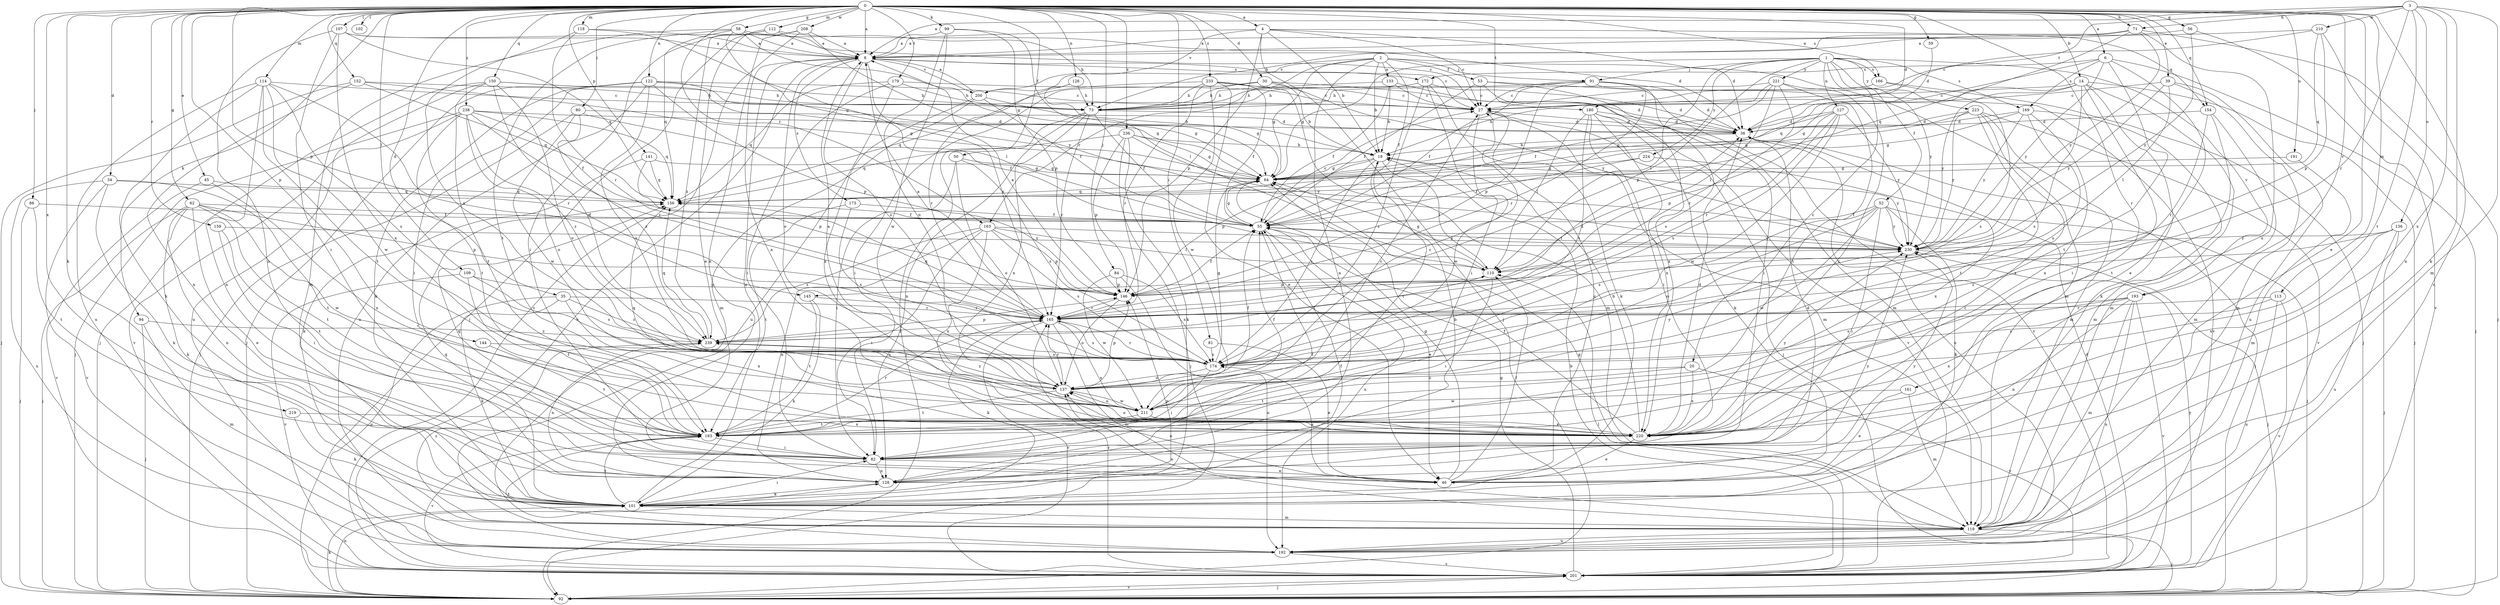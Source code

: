 strict digraph  {
0;
1;
2;
3;
4;
6;
8;
14;
18;
20;
27;
30;
34;
35;
36;
39;
45;
46;
50;
52;
53;
55;
56;
58;
59;
62;
64;
71;
73;
80;
81;
82;
84;
86;
91;
92;
94;
99;
101;
102;
107;
109;
110;
112;
113;
114;
118;
119;
122;
126;
127;
128;
133;
136;
137;
141;
144;
145;
146;
150;
152;
154;
156;
159;
161;
163;
165;
166;
169;
172;
173;
174;
179;
180;
183;
191;
192;
193;
200;
201;
208;
210;
211;
219;
220;
221;
223;
224;
230;
233;
236;
238;
239;
0 -> 4  [label=a];
0 -> 6  [label=a];
0 -> 8  [label=a];
0 -> 14  [label=b];
0 -> 30  [label=d];
0 -> 34  [label=d];
0 -> 35  [label=d];
0 -> 36  [label=d];
0 -> 39  [label=e];
0 -> 45  [label=e];
0 -> 46  [label=e];
0 -> 50  [label=f];
0 -> 56  [label=g];
0 -> 58  [label=g];
0 -> 59  [label=g];
0 -> 62  [label=g];
0 -> 71  [label=h];
0 -> 80  [label=i];
0 -> 81  [label=i];
0 -> 84  [label=j];
0 -> 86  [label=j];
0 -> 94  [label=k];
0 -> 99  [label=k];
0 -> 101  [label=k];
0 -> 102  [label=l];
0 -> 107  [label=l];
0 -> 109  [label=l];
0 -> 112  [label=m];
0 -> 113  [label=m];
0 -> 114  [label=m];
0 -> 118  [label=m];
0 -> 122  [label=n];
0 -> 126  [label=n];
0 -> 141  [label=p];
0 -> 144  [label=p];
0 -> 145  [label=p];
0 -> 150  [label=q];
0 -> 152  [label=q];
0 -> 154  [label=q];
0 -> 159  [label=r];
0 -> 161  [label=r];
0 -> 163  [label=r];
0 -> 166  [label=s];
0 -> 179  [label=t];
0 -> 180  [label=t];
0 -> 191  [label=u];
0 -> 192  [label=u];
0 -> 193  [label=v];
0 -> 208  [label=w];
0 -> 219  [label=x];
0 -> 233  [label=z];
0 -> 236  [label=z];
0 -> 238  [label=z];
1 -> 20  [label=c];
1 -> 52  [label=f];
1 -> 64  [label=g];
1 -> 91  [label=j];
1 -> 110  [label=l];
1 -> 127  [label=n];
1 -> 145  [label=p];
1 -> 166  [label=s];
1 -> 169  [label=s];
1 -> 193  [label=v];
1 -> 221  [label=y];
1 -> 223  [label=y];
1 -> 224  [label=y];
1 -> 230  [label=y];
2 -> 18  [label=b];
2 -> 53  [label=f];
2 -> 55  [label=f];
2 -> 64  [label=g];
2 -> 91  [label=j];
2 -> 119  [label=m];
2 -> 128  [label=n];
2 -> 133  [label=o];
2 -> 163  [label=r];
2 -> 200  [label=v];
3 -> 8  [label=a];
3 -> 71  [label=h];
3 -> 101  [label=k];
3 -> 119  [label=m];
3 -> 136  [label=o];
3 -> 165  [label=r];
3 -> 180  [label=t];
3 -> 183  [label=t];
3 -> 210  [label=w];
3 -> 220  [label=x];
4 -> 8  [label=a];
4 -> 18  [label=b];
4 -> 27  [label=c];
4 -> 36  [label=d];
4 -> 92  [label=j];
4 -> 146  [label=p];
4 -> 154  [label=q];
4 -> 200  [label=v];
6 -> 46  [label=e];
6 -> 92  [label=j];
6 -> 156  [label=q];
6 -> 169  [label=s];
6 -> 172  [label=s];
6 -> 183  [label=t];
6 -> 230  [label=y];
8 -> 27  [label=c];
8 -> 137  [label=o];
8 -> 165  [label=r];
8 -> 172  [label=s];
8 -> 173  [label=s];
8 -> 174  [label=s];
8 -> 200  [label=v];
8 -> 201  [label=v];
14 -> 27  [label=c];
14 -> 64  [label=g];
14 -> 82  [label=i];
14 -> 92  [label=j];
14 -> 101  [label=k];
14 -> 119  [label=m];
14 -> 174  [label=s];
14 -> 230  [label=y];
18 -> 64  [label=g];
18 -> 110  [label=l];
18 -> 146  [label=p];
18 -> 174  [label=s];
18 -> 183  [label=t];
18 -> 230  [label=y];
20 -> 137  [label=o];
20 -> 183  [label=t];
20 -> 201  [label=v];
20 -> 220  [label=x];
27 -> 36  [label=d];
27 -> 92  [label=j];
27 -> 119  [label=m];
27 -> 211  [label=w];
30 -> 18  [label=b];
30 -> 36  [label=d];
30 -> 73  [label=h];
30 -> 82  [label=i];
30 -> 230  [label=y];
34 -> 101  [label=k];
34 -> 156  [label=q];
34 -> 183  [label=t];
34 -> 192  [label=u];
34 -> 201  [label=v];
35 -> 101  [label=k];
35 -> 165  [label=r];
35 -> 192  [label=u];
35 -> 220  [label=x];
35 -> 239  [label=z];
36 -> 18  [label=b];
36 -> 92  [label=j];
36 -> 192  [label=u];
39 -> 27  [label=c];
39 -> 110  [label=l];
39 -> 119  [label=m];
39 -> 192  [label=u];
39 -> 230  [label=y];
45 -> 156  [label=q];
45 -> 201  [label=v];
45 -> 220  [label=x];
46 -> 27  [label=c];
46 -> 64  [label=g];
46 -> 110  [label=l];
46 -> 137  [label=o];
46 -> 174  [label=s];
46 -> 230  [label=y];
50 -> 64  [label=g];
50 -> 82  [label=i];
50 -> 137  [label=o];
50 -> 174  [label=s];
52 -> 55  [label=f];
52 -> 82  [label=i];
52 -> 92  [label=j];
52 -> 101  [label=k];
52 -> 137  [label=o];
52 -> 174  [label=s];
52 -> 211  [label=w];
52 -> 230  [label=y];
53 -> 27  [label=c];
53 -> 55  [label=f];
53 -> 82  [label=i];
53 -> 201  [label=v];
53 -> 220  [label=x];
55 -> 27  [label=c];
55 -> 46  [label=e];
55 -> 64  [label=g];
55 -> 192  [label=u];
55 -> 230  [label=y];
56 -> 8  [label=a];
56 -> 201  [label=v];
56 -> 230  [label=y];
58 -> 8  [label=a];
58 -> 64  [label=g];
58 -> 73  [label=h];
58 -> 110  [label=l];
58 -> 119  [label=m];
58 -> 156  [label=q];
58 -> 183  [label=t];
59 -> 36  [label=d];
62 -> 46  [label=e];
62 -> 55  [label=f];
62 -> 92  [label=j];
62 -> 101  [label=k];
62 -> 128  [label=n];
62 -> 146  [label=p];
62 -> 183  [label=t];
62 -> 211  [label=w];
64 -> 156  [label=q];
71 -> 8  [label=a];
71 -> 73  [label=h];
71 -> 92  [label=j];
71 -> 156  [label=q];
71 -> 220  [label=x];
71 -> 230  [label=y];
73 -> 36  [label=d];
73 -> 55  [label=f];
73 -> 92  [label=j];
73 -> 128  [label=n];
73 -> 165  [label=r];
73 -> 220  [label=x];
80 -> 36  [label=d];
80 -> 55  [label=f];
80 -> 92  [label=j];
80 -> 211  [label=w];
80 -> 239  [label=z];
81 -> 46  [label=e];
81 -> 174  [label=s];
82 -> 46  [label=e];
82 -> 128  [label=n];
82 -> 156  [label=q];
84 -> 146  [label=p];
84 -> 174  [label=s];
84 -> 192  [label=u];
84 -> 211  [label=w];
86 -> 55  [label=f];
86 -> 92  [label=j];
86 -> 183  [label=t];
91 -> 27  [label=c];
91 -> 36  [label=d];
91 -> 55  [label=f];
91 -> 73  [label=h];
91 -> 146  [label=p];
91 -> 165  [label=r];
91 -> 174  [label=s];
91 -> 201  [label=v];
92 -> 101  [label=k];
92 -> 128  [label=n];
92 -> 201  [label=v];
94 -> 92  [label=j];
94 -> 119  [label=m];
94 -> 239  [label=z];
99 -> 8  [label=a];
99 -> 110  [label=l];
99 -> 137  [label=o];
99 -> 146  [label=p];
99 -> 211  [label=w];
101 -> 8  [label=a];
101 -> 55  [label=f];
101 -> 82  [label=i];
101 -> 119  [label=m];
101 -> 146  [label=p];
101 -> 156  [label=q];
101 -> 183  [label=t];
107 -> 8  [label=a];
107 -> 27  [label=c];
107 -> 82  [label=i];
107 -> 128  [label=n];
107 -> 156  [label=q];
107 -> 220  [label=x];
109 -> 146  [label=p];
109 -> 174  [label=s];
109 -> 183  [label=t];
109 -> 201  [label=v];
110 -> 64  [label=g];
110 -> 82  [label=i];
110 -> 146  [label=p];
112 -> 8  [label=a];
112 -> 36  [label=d];
112 -> 46  [label=e];
112 -> 82  [label=i];
112 -> 239  [label=z];
113 -> 165  [label=r];
113 -> 174  [label=s];
113 -> 192  [label=u];
113 -> 201  [label=v];
114 -> 27  [label=c];
114 -> 101  [label=k];
114 -> 128  [label=n];
114 -> 165  [label=r];
114 -> 174  [label=s];
114 -> 183  [label=t];
114 -> 192  [label=u];
114 -> 211  [label=w];
118 -> 8  [label=a];
118 -> 64  [label=g];
118 -> 165  [label=r];
118 -> 174  [label=s];
119 -> 64  [label=g];
119 -> 92  [label=j];
119 -> 137  [label=o];
119 -> 192  [label=u];
119 -> 239  [label=z];
122 -> 27  [label=c];
122 -> 64  [label=g];
122 -> 73  [label=h];
122 -> 82  [label=i];
122 -> 92  [label=j];
122 -> 101  [label=k];
122 -> 137  [label=o];
122 -> 146  [label=p];
122 -> 192  [label=u];
126 -> 18  [label=b];
126 -> 73  [label=h];
126 -> 165  [label=r];
127 -> 36  [label=d];
127 -> 64  [label=g];
127 -> 146  [label=p];
127 -> 165  [label=r];
127 -> 174  [label=s];
127 -> 211  [label=w];
127 -> 230  [label=y];
128 -> 18  [label=b];
128 -> 36  [label=d];
128 -> 55  [label=f];
128 -> 101  [label=k];
128 -> 230  [label=y];
133 -> 18  [label=b];
133 -> 27  [label=c];
133 -> 55  [label=f];
133 -> 73  [label=h];
133 -> 119  [label=m];
136 -> 92  [label=j];
136 -> 192  [label=u];
136 -> 220  [label=x];
136 -> 230  [label=y];
136 -> 239  [label=z];
137 -> 8  [label=a];
137 -> 27  [label=c];
137 -> 55  [label=f];
137 -> 146  [label=p];
137 -> 165  [label=r];
137 -> 183  [label=t];
137 -> 211  [label=w];
137 -> 230  [label=y];
137 -> 239  [label=z];
141 -> 64  [label=g];
141 -> 101  [label=k];
141 -> 146  [label=p];
141 -> 156  [label=q];
144 -> 174  [label=s];
144 -> 183  [label=t];
145 -> 101  [label=k];
145 -> 165  [label=r];
145 -> 183  [label=t];
146 -> 8  [label=a];
146 -> 55  [label=f];
146 -> 137  [label=o];
146 -> 165  [label=r];
150 -> 64  [label=g];
150 -> 73  [label=h];
150 -> 92  [label=j];
150 -> 137  [label=o];
150 -> 183  [label=t];
150 -> 192  [label=u];
150 -> 239  [label=z];
152 -> 64  [label=g];
152 -> 73  [label=h];
152 -> 92  [label=j];
152 -> 128  [label=n];
152 -> 156  [label=q];
154 -> 36  [label=d];
154 -> 119  [label=m];
154 -> 165  [label=r];
154 -> 183  [label=t];
156 -> 55  [label=f];
159 -> 82  [label=i];
159 -> 183  [label=t];
159 -> 230  [label=y];
161 -> 46  [label=e];
161 -> 119  [label=m];
161 -> 211  [label=w];
163 -> 82  [label=i];
163 -> 110  [label=l];
163 -> 128  [label=n];
163 -> 146  [label=p];
163 -> 174  [label=s];
163 -> 220  [label=x];
163 -> 230  [label=y];
163 -> 239  [label=z];
165 -> 8  [label=a];
165 -> 36  [label=d];
165 -> 101  [label=k];
165 -> 119  [label=m];
165 -> 156  [label=q];
165 -> 174  [label=s];
165 -> 201  [label=v];
165 -> 220  [label=x];
165 -> 239  [label=z];
166 -> 27  [label=c];
166 -> 92  [label=j];
166 -> 174  [label=s];
169 -> 36  [label=d];
169 -> 64  [label=g];
169 -> 119  [label=m];
169 -> 174  [label=s];
169 -> 220  [label=x];
169 -> 230  [label=y];
172 -> 36  [label=d];
172 -> 73  [label=h];
172 -> 82  [label=i];
172 -> 101  [label=k];
172 -> 174  [label=s];
173 -> 55  [label=f];
173 -> 174  [label=s];
173 -> 183  [label=t];
174 -> 64  [label=g];
174 -> 82  [label=i];
174 -> 137  [label=o];
174 -> 165  [label=r];
179 -> 27  [label=c];
179 -> 73  [label=h];
179 -> 82  [label=i];
179 -> 156  [label=q];
179 -> 192  [label=u];
180 -> 36  [label=d];
180 -> 82  [label=i];
180 -> 101  [label=k];
180 -> 110  [label=l];
180 -> 174  [label=s];
180 -> 201  [label=v];
180 -> 220  [label=x];
183 -> 82  [label=i];
183 -> 165  [label=r];
183 -> 201  [label=v];
191 -> 64  [label=g];
191 -> 119  [label=m];
192 -> 183  [label=t];
192 -> 201  [label=v];
193 -> 119  [label=m];
193 -> 128  [label=n];
193 -> 165  [label=r];
193 -> 174  [label=s];
193 -> 192  [label=u];
193 -> 201  [label=v];
193 -> 220  [label=x];
200 -> 8  [label=a];
200 -> 55  [label=f];
200 -> 64  [label=g];
200 -> 119  [label=m];
200 -> 220  [label=x];
201 -> 18  [label=b];
201 -> 36  [label=d];
201 -> 64  [label=g];
201 -> 92  [label=j];
201 -> 110  [label=l];
201 -> 165  [label=r];
201 -> 230  [label=y];
208 -> 8  [label=a];
208 -> 92  [label=j];
208 -> 128  [label=n];
208 -> 201  [label=v];
208 -> 230  [label=y];
210 -> 8  [label=a];
210 -> 27  [label=c];
210 -> 128  [label=n];
210 -> 146  [label=p];
210 -> 156  [label=q];
211 -> 27  [label=c];
211 -> 55  [label=f];
211 -> 137  [label=o];
211 -> 156  [label=q];
211 -> 183  [label=t];
211 -> 220  [label=x];
219 -> 101  [label=k];
219 -> 220  [label=x];
220 -> 8  [label=a];
220 -> 18  [label=b];
220 -> 36  [label=d];
220 -> 46  [label=e];
220 -> 55  [label=f];
220 -> 137  [label=o];
220 -> 230  [label=y];
221 -> 18  [label=b];
221 -> 55  [label=f];
221 -> 73  [label=h];
221 -> 110  [label=l];
221 -> 165  [label=r];
221 -> 183  [label=t];
221 -> 220  [label=x];
223 -> 36  [label=d];
223 -> 64  [label=g];
223 -> 119  [label=m];
223 -> 183  [label=t];
223 -> 201  [label=v];
223 -> 220  [label=x];
223 -> 230  [label=y];
224 -> 55  [label=f];
224 -> 64  [label=g];
224 -> 220  [label=x];
230 -> 55  [label=f];
230 -> 92  [label=j];
230 -> 110  [label=l];
233 -> 27  [label=c];
233 -> 46  [label=e];
233 -> 55  [label=f];
233 -> 73  [label=h];
233 -> 119  [label=m];
233 -> 156  [label=q];
233 -> 165  [label=r];
233 -> 211  [label=w];
236 -> 18  [label=b];
236 -> 64  [label=g];
236 -> 92  [label=j];
236 -> 101  [label=k];
236 -> 146  [label=p];
236 -> 156  [label=q];
236 -> 230  [label=y];
238 -> 36  [label=d];
238 -> 55  [label=f];
238 -> 92  [label=j];
238 -> 137  [label=o];
238 -> 156  [label=q];
238 -> 165  [label=r];
238 -> 183  [label=t];
238 -> 201  [label=v];
238 -> 239  [label=z];
239 -> 110  [label=l];
239 -> 128  [label=n];
239 -> 146  [label=p];
239 -> 156  [label=q];
239 -> 174  [label=s];
}
